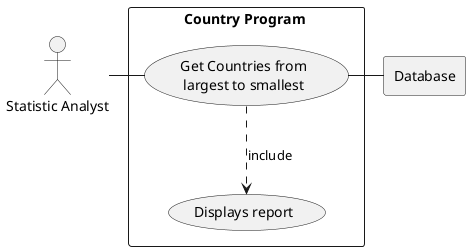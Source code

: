 @startuml

actor HR as "Statistic Analyst"

rectangle Database

rectangle "Country Program " {
    usecase UC1 as "Get Countries from
    largest to smallest"

    usecase UCa as "Displays report"

    HR - UC1
    UC1 ..> UCa : include
    UC1 - Database
}

@enduml